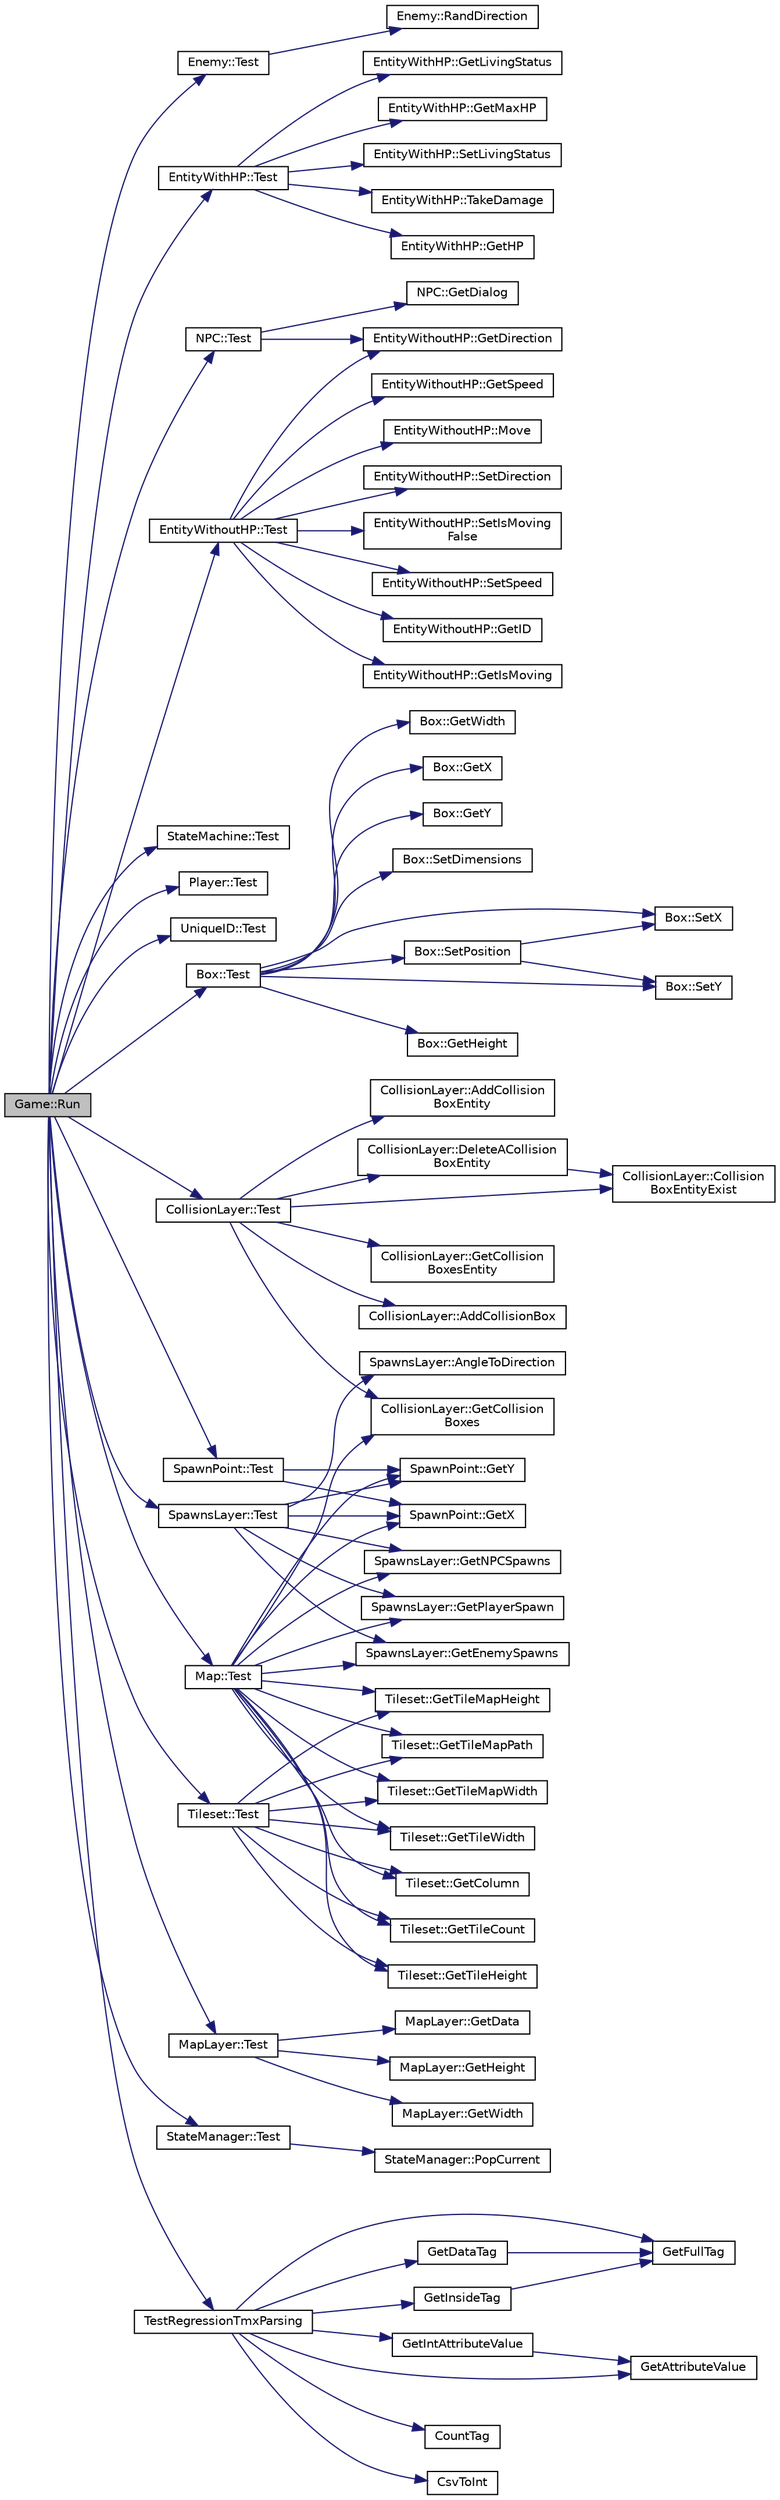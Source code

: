 digraph "Game::Run"
{
 // LATEX_PDF_SIZE
  bgcolor="transparent";
  edge [fontname="Helvetica",fontsize="10",labelfontname="Helvetica",labelfontsize="10"];
  node [fontname="Helvetica",fontsize="10",shape=record];
  rankdir="LR";
  Node1 [label="Game::Run",height=0.2,width=0.4,color="black", fillcolor="grey75", style="filled", fontcolor="black",tooltip="Lance le jeu dans le mode selectionné"];
  Node1 -> Node2 [color="midnightblue",fontsize="10",style="solid",fontname="Helvetica"];
  Node2 [label="Enemy::Test",height=0.2,width=0.4,color="black",URL="$classEnemy.html#ac29d3a12f5433e7d8b7be08ca29b9248",tooltip="Fonction de test de regression."];
  Node2 -> Node3 [color="midnightblue",fontsize="10",style="solid",fontname="Helvetica"];
  Node3 [label="Enemy::RandDirection",height=0.2,width=0.4,color="black",URL="$classEnemy.html#a59e340b5be743c22f0b5e2992e5e9344",tooltip="Affecte une EntityDirection aléatoire à l'Enemy."];
  Node1 -> Node4 [color="midnightblue",fontsize="10",style="solid",fontname="Helvetica"];
  Node4 [label="EntityWithHP::Test",height=0.2,width=0.4,color="black",URL="$classEntityWithHP.html#aa0728f0c49ff24e42aa1a055651f7846",tooltip="Fonction de test de regression."];
  Node4 -> Node5 [color="midnightblue",fontsize="10",style="solid",fontname="Helvetica"];
  Node5 [label="EntityWithHP::GetHP",height=0.2,width=0.4,color="black",URL="$classEntityWithHP.html#a064f838fa6ae5e4a2b6c2fcb92f576fa",tooltip="Retourne le nombre de points de vie de l'entité."];
  Node4 -> Node6 [color="midnightblue",fontsize="10",style="solid",fontname="Helvetica"];
  Node6 [label="EntityWithHP::GetLivingStatus",height=0.2,width=0.4,color="black",URL="$classEntityWithHP.html#a500d3f8c3a23e1a2cf43abb28bf3a3fe",tooltip="Retourne l'état de vie/mort de l'entité."];
  Node4 -> Node7 [color="midnightblue",fontsize="10",style="solid",fontname="Helvetica"];
  Node7 [label="EntityWithHP::GetMaxHP",height=0.2,width=0.4,color="black",URL="$classEntityWithHP.html#a489e4fe33d4541ff1fab8fddfaeadb93",tooltip="Retourne le cap maximum de points de vie de l'entité."];
  Node4 -> Node8 [color="midnightblue",fontsize="10",style="solid",fontname="Helvetica"];
  Node8 [label="EntityWithHP::SetLivingStatus",height=0.2,width=0.4,color="black",URL="$classEntityWithHP.html#abe560d6a4c2c7cc80d228857a7a34785",tooltip="Modifie l'état de vie/mort de l'entité."];
  Node4 -> Node9 [color="midnightblue",fontsize="10",style="solid",fontname="Helvetica"];
  Node9 [label="EntityWithHP::TakeDamage",height=0.2,width=0.4,color="black",URL="$classEntityWithHP.html#a8f6ed941c723036a8c208b39fd8cd7ee",tooltip="Permet de faire en sorte qu'une entité subisse le nombre \"damage\" dégats."];
  Node1 -> Node10 [color="midnightblue",fontsize="10",style="solid",fontname="Helvetica"];
  Node10 [label="EntityWithoutHP::Test",height=0.2,width=0.4,color="black",URL="$classEntityWithoutHP.html#a30c27f1b02d5850fd737e9193c644e19",tooltip="Test de regression."];
  Node10 -> Node11 [color="midnightblue",fontsize="10",style="solid",fontname="Helvetica"];
  Node11 [label="EntityWithoutHP::GetDirection",height=0.2,width=0.4,color="black",URL="$classEntityWithoutHP.html#a7642f894c466f34541045454e49ba72d",tooltip="Retourne la direction de l'entité."];
  Node10 -> Node12 [color="midnightblue",fontsize="10",style="solid",fontname="Helvetica"];
  Node12 [label="EntityWithoutHP::GetID",height=0.2,width=0.4,color="black",URL="$classEntityWithoutHP.html#a1a5d732b9f322135fbd5e5f227064b26",tooltip="Retourne l'ID de l'entité."];
  Node10 -> Node13 [color="midnightblue",fontsize="10",style="solid",fontname="Helvetica"];
  Node13 [label="EntityWithoutHP::GetIsMoving",height=0.2,width=0.4,color="black",URL="$classEntityWithoutHP.html#abcef03103dfc1168f713041b8e6ed97f",tooltip="Retourne le statut de déplacement de l'entité. False, l'entité est immobile et True elle est en mouve..."];
  Node10 -> Node14 [color="midnightblue",fontsize="10",style="solid",fontname="Helvetica"];
  Node14 [label="EntityWithoutHP::GetSpeed",height=0.2,width=0.4,color="black",URL="$classEntityWithoutHP.html#a9b71c69d24f4c557f024f2a101513da0",tooltip="Retourne la vitesse de l'entité."];
  Node10 -> Node15 [color="midnightblue",fontsize="10",style="solid",fontname="Helvetica"];
  Node15 [label="EntityWithoutHP::Move",height=0.2,width=0.4,color="black",URL="$classEntityWithoutHP.html#a0cfc433ea705c507da7912a8e039722e",tooltip="Déplace l'entité."];
  Node10 -> Node16 [color="midnightblue",fontsize="10",style="solid",fontname="Helvetica"];
  Node16 [label="EntityWithoutHP::SetDirection",height=0.2,width=0.4,color="black",URL="$classEntityWithoutHP.html#a0c000f5c03af273546b317aaad42254c",tooltip="Permets de modifier la direction de l'entité."];
  Node10 -> Node17 [color="midnightblue",fontsize="10",style="solid",fontname="Helvetica"];
  Node17 [label="EntityWithoutHP::SetIsMoving\lFalse",height=0.2,width=0.4,color="black",URL="$classEntityWithoutHP.html#a4617bcd51a4d400decfddb402ef412d4",tooltip="Remet isMoving à false."];
  Node10 -> Node18 [color="midnightblue",fontsize="10",style="solid",fontname="Helvetica"];
  Node18 [label="EntityWithoutHP::SetSpeed",height=0.2,width=0.4,color="black",URL="$classEntityWithoutHP.html#a87424952f6ec1c19bd5f370ed573a1c3",tooltip="Permets de modifier la vitesse de l'entité."];
  Node1 -> Node19 [color="midnightblue",fontsize="10",style="solid",fontname="Helvetica"];
  Node19 [label="StateMachine::Test",height=0.2,width=0.4,color="black",URL="$classStateMachine.html#a6877a66d3854e63f5797db697f78725c",tooltip="Fonction de test de regression."];
  Node1 -> Node20 [color="midnightblue",fontsize="10",style="solid",fontname="Helvetica"];
  Node20 [label="NPC::Test",height=0.2,width=0.4,color="black",URL="$classNPC.html#a1e47ca7bcb367a8f05c433f7fb329bec",tooltip="Fonction de test de regression."];
  Node20 -> Node21 [color="midnightblue",fontsize="10",style="solid",fontname="Helvetica"];
  Node21 [label="NPC::GetDialog",height=0.2,width=0.4,color="black",URL="$classNPC.html#a55cb5273c2f2e1c89d9f48a873ec7e41",tooltip="Retourne la phrase que le NPC peut dire au joueur."];
  Node20 -> Node11 [color="midnightblue",fontsize="10",style="solid",fontname="Helvetica"];
  Node1 -> Node22 [color="midnightblue",fontsize="10",style="solid",fontname="Helvetica"];
  Node22 [label="Player::Test",height=0.2,width=0.4,color="black",URL="$classPlayer.html#a1866265c265b6f179309034e8a68a9a7",tooltip="Fonction de test de regression."];
  Node1 -> Node23 [color="midnightblue",fontsize="10",style="solid",fontname="Helvetica"];
  Node23 [label="UniqueID::Test",height=0.2,width=0.4,color="black",URL="$classUniqueID.html#a4e40e08960447165fdfa0e611711500b",tooltip="Fonction de test de regression."];
  Node1 -> Node24 [color="midnightblue",fontsize="10",style="solid",fontname="Helvetica"];
  Node24 [label="Box::Test",height=0.2,width=0.4,color="black",URL="$classBox.html#ab30d8d08bfff9e0505d1baa518b01fba",tooltip="Fonction test de la classe Box."];
  Node24 -> Node25 [color="midnightblue",fontsize="10",style="solid",fontname="Helvetica"];
  Node25 [label="Box::GetHeight",height=0.2,width=0.4,color="black",URL="$classBox.html#ad7d6b9ab23698fedd6637fe0a4c40fb3",tooltip="Retourne height."];
  Node24 -> Node26 [color="midnightblue",fontsize="10",style="solid",fontname="Helvetica"];
  Node26 [label="Box::GetWidth",height=0.2,width=0.4,color="black",URL="$classBox.html#ac9e53c8e2f33ef5ef0a11c48f979ab04",tooltip="Retourne width."];
  Node24 -> Node27 [color="midnightblue",fontsize="10",style="solid",fontname="Helvetica"];
  Node27 [label="Box::GetX",height=0.2,width=0.4,color="black",URL="$classBox.html#ade06873a13d2d1df5eb5d2cfc2a16d29",tooltip="Retourne x."];
  Node24 -> Node28 [color="midnightblue",fontsize="10",style="solid",fontname="Helvetica"];
  Node28 [label="Box::GetY",height=0.2,width=0.4,color="black",URL="$classBox.html#af86b090508898469761c0d61c8230133",tooltip="Retourne y."];
  Node24 -> Node29 [color="midnightblue",fontsize="10",style="solid",fontname="Helvetica"];
  Node29 [label="Box::SetDimensions",height=0.2,width=0.4,color="black",URL="$classBox.html#abed04a814d9eff8927701b98e486db1c",tooltip="Modifie la taille de la Box par celle en paramètre."];
  Node24 -> Node30 [color="midnightblue",fontsize="10",style="solid",fontname="Helvetica"];
  Node30 [label="Box::SetPosition",height=0.2,width=0.4,color="black",URL="$classBox.html#a0f3f1e3acf82ac45cccb611be4b79206",tooltip="Modifie la position de la Box par celle en paramètre."];
  Node30 -> Node31 [color="midnightblue",fontsize="10",style="solid",fontname="Helvetica"];
  Node31 [label="Box::SetX",height=0.2,width=0.4,color="black",URL="$classBox.html#aebb3d713f415ee36e6c245c45053223c",tooltip="Modifie la position sur l'axe horizontal."];
  Node30 -> Node32 [color="midnightblue",fontsize="10",style="solid",fontname="Helvetica"];
  Node32 [label="Box::SetY",height=0.2,width=0.4,color="black",URL="$classBox.html#a05649a7f4b8aa9c0524141672f6edfea",tooltip="Modifie la position sur l'axe vertical."];
  Node24 -> Node31 [color="midnightblue",fontsize="10",style="solid",fontname="Helvetica"];
  Node24 -> Node32 [color="midnightblue",fontsize="10",style="solid",fontname="Helvetica"];
  Node1 -> Node33 [color="midnightblue",fontsize="10",style="solid",fontname="Helvetica"];
  Node33 [label="CollisionLayer::Test",height=0.2,width=0.4,color="black",URL="$classCollisionLayer.html#a399a9c33d2ef2c935e42e605697b85e1",tooltip="Test de regression."];
  Node33 -> Node34 [color="midnightblue",fontsize="10",style="solid",fontname="Helvetica"];
  Node34 [label="CollisionLayer::AddCollisionBox",height=0.2,width=0.4,color="black",URL="$classCollisionLayer.html#a33602792ee8ee0a72f5b133131c8ab51",tooltip="Fonction permettant d'ajouter une boîte de collision à la couche."];
  Node33 -> Node35 [color="midnightblue",fontsize="10",style="solid",fontname="Helvetica"];
  Node35 [label="CollisionLayer::AddCollision\lBoxEntity",height=0.2,width=0.4,color="black",URL="$classCollisionLayer.html#aecbcd3e856196f04ef67bf340033ffe3",tooltip="Fonction permettant d'ajouter une boîte de collision d'entité à la couche."];
  Node33 -> Node36 [color="midnightblue",fontsize="10",style="solid",fontname="Helvetica"];
  Node36 [label="CollisionLayer::Collision\lBoxEntityExist",height=0.2,width=0.4,color="black",URL="$classCollisionLayer.html#afb66a7971431ff144d9cf60dc38d01fd",tooltip="Permet de savoir si une clé existe."];
  Node33 -> Node37 [color="midnightblue",fontsize="10",style="solid",fontname="Helvetica"];
  Node37 [label="CollisionLayer::DeleteACollision\lBoxEntity",height=0.2,width=0.4,color="black",URL="$classCollisionLayer.html#a7a97cfca95d4fa88e7c68925d56b5b8b",tooltip="Supprime la CollisionBox d'une entité."];
  Node37 -> Node36 [color="midnightblue",fontsize="10",style="solid",fontname="Helvetica"];
  Node33 -> Node38 [color="midnightblue",fontsize="10",style="solid",fontname="Helvetica"];
  Node38 [label="CollisionLayer::GetCollision\lBoxes",height=0.2,width=0.4,color="black",URL="$classCollisionLayer.html#a620b4ce21e4699a1a067ffaa60848667",tooltip="Fonction permettant de récupérer les CollisionBox de l'objet."];
  Node33 -> Node39 [color="midnightblue",fontsize="10",style="solid",fontname="Helvetica"];
  Node39 [label="CollisionLayer::GetCollision\lBoxesEntity",height=0.2,width=0.4,color="black",URL="$classCollisionLayer.html#a88cf3f7e5b55058df61d24f199c54b5b",tooltip="Fonction permettant de récupérer les CollisionBox des entités de l'objet."];
  Node1 -> Node40 [color="midnightblue",fontsize="10",style="solid",fontname="Helvetica"];
  Node40 [label="MapLayer::Test",height=0.2,width=0.4,color="black",URL="$classMapLayer.html#a518003984f69ae63b7e7392184799c42",tooltip="Fonction de test de regression."];
  Node40 -> Node41 [color="midnightblue",fontsize="10",style="solid",fontname="Helvetica"];
  Node41 [label="MapLayer::GetData",height=0.2,width=0.4,color="black",URL="$classMapLayer.html#a9710e1d180cac781c1a407251ef763a9",tooltip="Retourne la valeur de la MapLayer au coordonnées (x, y). Converti les indices du tableau 1D en indice..."];
  Node40 -> Node42 [color="midnightblue",fontsize="10",style="solid",fontname="Helvetica"];
  Node42 [label="MapLayer::GetHeight",height=0.2,width=0.4,color="black",URL="$classMapLayer.html#a2202c4093be0ec8e4fb0719b87633f76",tooltip="Retourne la hauteur de la map."];
  Node40 -> Node43 [color="midnightblue",fontsize="10",style="solid",fontname="Helvetica"];
  Node43 [label="MapLayer::GetWidth",height=0.2,width=0.4,color="black",URL="$classMapLayer.html#a92b9f83ea738bd22ceee375441800b60",tooltip="Retourne la largeur de la map."];
  Node1 -> Node44 [color="midnightblue",fontsize="10",style="solid",fontname="Helvetica"];
  Node44 [label="SpawnsLayer::Test",height=0.2,width=0.4,color="black",URL="$classSpawnsLayer.html#a4d0337aca595347a27d441575f6a0296",tooltip="Test de regression."];
  Node44 -> Node45 [color="midnightblue",fontsize="10",style="solid",fontname="Helvetica"];
  Node45 [label="SpawnsLayer::AngleToDirection",height=0.2,width=0.4,color="black",URL="$classSpawnsLayer.html#af6a8a540026371e7f3fab7f6695239c2",tooltip="Convertie un angle en degré en une EntityDirection."];
  Node44 -> Node46 [color="midnightblue",fontsize="10",style="solid",fontname="Helvetica"];
  Node46 [label="SpawnsLayer::GetEnemySpawns",height=0.2,width=0.4,color="black",URL="$classSpawnsLayer.html#a7975487310f901bd55794ef0d72e0f09",tooltip="Fonction permettant de récupérer les SpawnPoint des Ennemy."];
  Node44 -> Node47 [color="midnightblue",fontsize="10",style="solid",fontname="Helvetica"];
  Node47 [label="SpawnsLayer::GetNPCSpawns",height=0.2,width=0.4,color="black",URL="$classSpawnsLayer.html#a7145285c09080eaf00fb9c621a4ac3a6",tooltip="Fonction permettant de récupérer les SpawnPoint des NPC."];
  Node44 -> Node48 [color="midnightblue",fontsize="10",style="solid",fontname="Helvetica"];
  Node48 [label="SpawnsLayer::GetPlayerSpawn",height=0.2,width=0.4,color="black",URL="$classSpawnsLayer.html#a1da8dbff59ce20770ef7a33c78823147",tooltip="Fonction permettant de récupérer le SpawnPoint du joueur."];
  Node44 -> Node49 [color="midnightblue",fontsize="10",style="solid",fontname="Helvetica"];
  Node49 [label="SpawnPoint::GetX",height=0.2,width=0.4,color="black",URL="$classSpawnPoint.html#a791c9309814f32726d2e53b40d2e69b6",tooltip="Retourne x."];
  Node44 -> Node50 [color="midnightblue",fontsize="10",style="solid",fontname="Helvetica"];
  Node50 [label="SpawnPoint::GetY",height=0.2,width=0.4,color="black",URL="$classSpawnPoint.html#ac366cdb682979658afa83c39aa4f1b0f",tooltip="Retourne y."];
  Node1 -> Node51 [color="midnightblue",fontsize="10",style="solid",fontname="Helvetica"];
  Node51 [label="Map::Test",height=0.2,width=0.4,color="black",URL="$classMap.html#a5a8b1d219211664f0df882e35104d035",tooltip="Fonction de test de la classe Map."];
  Node51 -> Node38 [color="midnightblue",fontsize="10",style="solid",fontname="Helvetica"];
  Node51 -> Node52 [color="midnightblue",fontsize="10",style="solid",fontname="Helvetica"];
  Node52 [label="Tileset::GetColumn",height=0.2,width=0.4,color="black",URL="$classTileset.html#ad636679bf81f2aa5ad00beff2d5c9ef2",tooltip="Retourne column."];
  Node51 -> Node46 [color="midnightblue",fontsize="10",style="solid",fontname="Helvetica"];
  Node51 -> Node47 [color="midnightblue",fontsize="10",style="solid",fontname="Helvetica"];
  Node51 -> Node48 [color="midnightblue",fontsize="10",style="solid",fontname="Helvetica"];
  Node51 -> Node53 [color="midnightblue",fontsize="10",style="solid",fontname="Helvetica"];
  Node53 [label="Tileset::GetTileCount",height=0.2,width=0.4,color="black",URL="$classTileset.html#a060020f7a21a85d854f1b8fdf6ea192a",tooltip="Retourne tileCount."];
  Node51 -> Node54 [color="midnightblue",fontsize="10",style="solid",fontname="Helvetica"];
  Node54 [label="Tileset::GetTileHeight",height=0.2,width=0.4,color="black",URL="$classTileset.html#a586d2ecc83c354bcc981e49ed579d359",tooltip="Retourne tileHeight."];
  Node51 -> Node55 [color="midnightblue",fontsize="10",style="solid",fontname="Helvetica"];
  Node55 [label="Tileset::GetTileMapHeight",height=0.2,width=0.4,color="black",URL="$classTileset.html#adffdd1eda76615393d0d6b085ac61cf9",tooltip="Retourne tileMapHeight."];
  Node51 -> Node56 [color="midnightblue",fontsize="10",style="solid",fontname="Helvetica"];
  Node56 [label="Tileset::GetTileMapPath",height=0.2,width=0.4,color="black",URL="$classTileset.html#a937a18ca2f53d7261d3eff752e8afb91",tooltip="Retourne tileMapPath."];
  Node51 -> Node57 [color="midnightblue",fontsize="10",style="solid",fontname="Helvetica"];
  Node57 [label="Tileset::GetTileMapWidth",height=0.2,width=0.4,color="black",URL="$classTileset.html#ae109a25be64886c5139162186da7919b",tooltip="Retourne tileMapWidth."];
  Node51 -> Node58 [color="midnightblue",fontsize="10",style="solid",fontname="Helvetica"];
  Node58 [label="Tileset::GetTileWidth",height=0.2,width=0.4,color="black",URL="$classTileset.html#a91f1063653764e3e799a0331336d9e00",tooltip="Retourne tileWidth."];
  Node51 -> Node49 [color="midnightblue",fontsize="10",style="solid",fontname="Helvetica"];
  Node51 -> Node50 [color="midnightblue",fontsize="10",style="solid",fontname="Helvetica"];
  Node1 -> Node59 [color="midnightblue",fontsize="10",style="solid",fontname="Helvetica"];
  Node59 [label="SpawnPoint::Test",height=0.2,width=0.4,color="black",URL="$classSpawnPoint.html#a1f65d03e003ddc89378b5571c52ff8c5",tooltip="Fonction test de la classe Box."];
  Node59 -> Node49 [color="midnightblue",fontsize="10",style="solid",fontname="Helvetica"];
  Node59 -> Node50 [color="midnightblue",fontsize="10",style="solid",fontname="Helvetica"];
  Node1 -> Node60 [color="midnightblue",fontsize="10",style="solid",fontname="Helvetica"];
  Node60 [label="Tileset::Test",height=0.2,width=0.4,color="black",URL="$classTileset.html#ab5cc1858ffd883c9d32cd42bed9532d9",tooltip="Fonction de test de la classe Tileset."];
  Node60 -> Node52 [color="midnightblue",fontsize="10",style="solid",fontname="Helvetica"];
  Node60 -> Node53 [color="midnightblue",fontsize="10",style="solid",fontname="Helvetica"];
  Node60 -> Node54 [color="midnightblue",fontsize="10",style="solid",fontname="Helvetica"];
  Node60 -> Node55 [color="midnightblue",fontsize="10",style="solid",fontname="Helvetica"];
  Node60 -> Node56 [color="midnightblue",fontsize="10",style="solid",fontname="Helvetica"];
  Node60 -> Node57 [color="midnightblue",fontsize="10",style="solid",fontname="Helvetica"];
  Node60 -> Node58 [color="midnightblue",fontsize="10",style="solid",fontname="Helvetica"];
  Node1 -> Node61 [color="midnightblue",fontsize="10",style="solid",fontname="Helvetica"];
  Node61 [label="StateManager::Test",height=0.2,width=0.4,color="black",URL="$classStateManager.html#ac14d6caa91524e506f7d15ae86c677f9",tooltip="Fonction test de la classe StateManager."];
  Node61 -> Node62 [color="midnightblue",fontsize="10",style="solid",fontname="Helvetica"];
  Node62 [label="StateManager::PopCurrent",height=0.2,width=0.4,color="black",URL="$classStateManager.html#a1738b442d5a7e3a38ff06bace098f157",tooltip="Passe au prochain State."];
  Node1 -> Node63 [color="midnightblue",fontsize="10",style="solid",fontname="Helvetica"];
  Node63 [label="TestRegressionTmxParsing",height=0.2,width=0.4,color="black",URL="$tmxParsing_8cpp.html#a9fa1a7abecf83a7b024f031c9ccac69f",tooltip="Fonction de test de regression."];
  Node63 -> Node64 [color="midnightblue",fontsize="10",style="solid",fontname="Helvetica"];
  Node64 [label="CountTag",height=0.2,width=0.4,color="black",URL="$tmxParsing_8cpp.html#a632f143e2572aaf8c0221ff7c7195053",tooltip="Compte le nombre d'occurence d'une balise."];
  Node63 -> Node65 [color="midnightblue",fontsize="10",style="solid",fontname="Helvetica"];
  Node65 [label="CsvToInt",height=0.2,width=0.4,color="black",URL="$tmxParsing_8cpp.html#aeed11077df068f825e6c7e20f838f881",tooltip="Transforme une std::string sous format csv en tableau dynamique d'entiers."];
  Node63 -> Node66 [color="midnightblue",fontsize="10",style="solid",fontname="Helvetica"];
  Node66 [label="GetAttributeValue",height=0.2,width=0.4,color="black",URL="$tmxParsing_8cpp.html#a11672fc9dccbc12b5853edc3de6b9dbc",tooltip="Retourne la valeur d'un attribut d'un balise XML."];
  Node63 -> Node67 [color="midnightblue",fontsize="10",style="solid",fontname="Helvetica"];
  Node67 [label="GetDataTag",height=0.2,width=0.4,color="black",URL="$tmxParsing_8cpp.html#a3eb303ae67be65e125950c06afe8f030",tooltip="Retourne ce qu'il y entre la balise ouvrante et fermante (sans les balises)."];
  Node67 -> Node68 [color="midnightblue",fontsize="10",style="solid",fontname="Helvetica"];
  Node68 [label="GetFullTag",height=0.2,width=0.4,color="black",URL="$tmxParsing_8cpp.html#abbe85c0a596d406c2dd903fa66eb961b",tooltip="Retourne ce qu'il y entre la balise ouvrante et fermante (avec les balises)."];
  Node63 -> Node68 [color="midnightblue",fontsize="10",style="solid",fontname="Helvetica"];
  Node63 -> Node69 [color="midnightblue",fontsize="10",style="solid",fontname="Helvetica"];
  Node69 [label="GetInsideTag",height=0.2,width=0.4,color="black",URL="$tmxParsing_8cpp.html#a0306f58af4bcbdd0cb9969f128a4313e",tooltip="Retourne le contenu de la balise ouvrante."];
  Node69 -> Node68 [color="midnightblue",fontsize="10",style="solid",fontname="Helvetica"];
  Node63 -> Node70 [color="midnightblue",fontsize="10",style="solid",fontname="Helvetica"];
  Node70 [label="GetIntAttributeValue",height=0.2,width=0.4,color="black",URL="$tmxParsing_8cpp.html#a9e759647152efbca273187768f806d1a",tooltip="Retourne la valeur d'un attribut d'un balise XML."];
  Node70 -> Node66 [color="midnightblue",fontsize="10",style="solid",fontname="Helvetica"];
}
